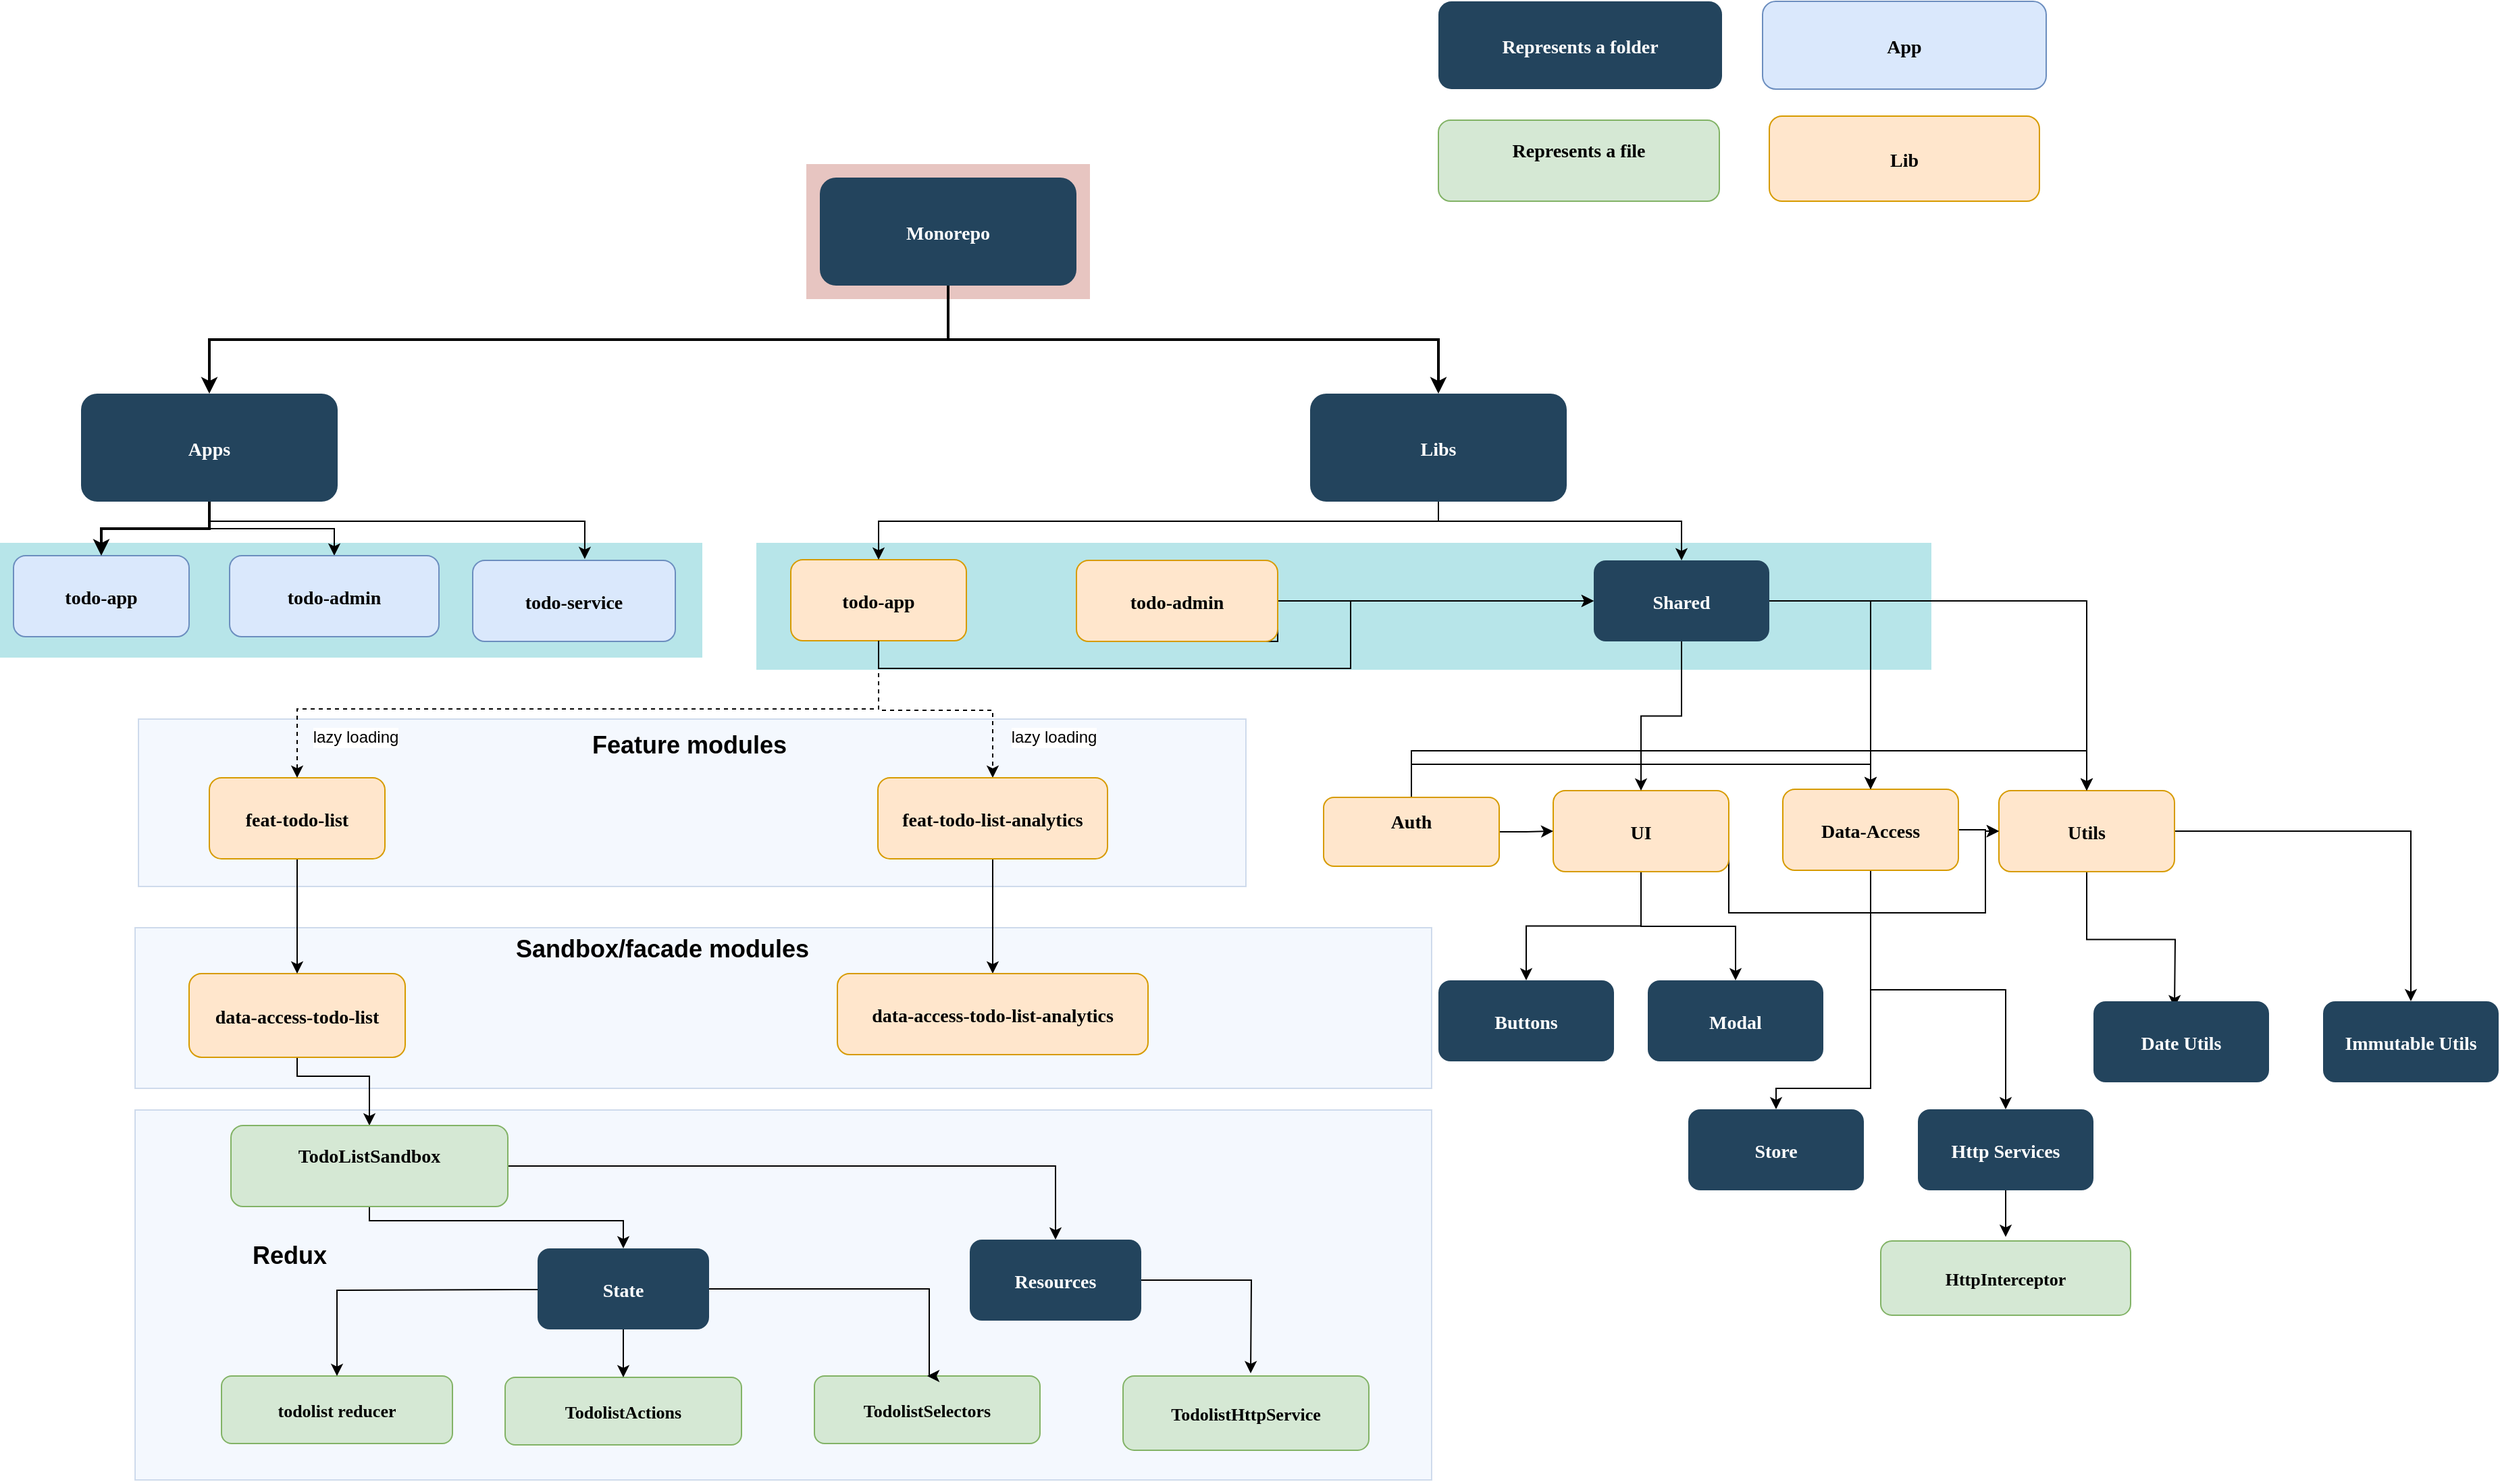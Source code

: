 <mxfile version="14.6.9" type="github"><diagram id="VSXpaO_Gq2AJkDNuC35T" name="Page-1"><mxGraphModel dx="1339" dy="699" grid="1" gridSize="10" guides="1" tooltips="1" connect="1" arrows="1" fold="1" page="1" pageScale="1" pageWidth="827" pageHeight="1169" math="0" shadow="0"><root><mxCell id="0"/><mxCell id="1" parent="0"/><mxCell id="qAJMWQBj4dT7IDiMrXKM-11" value="" style="fillColor=#dae8fc;strokeColor=#6c8ebf;opacity=30;" parent="1" vertex="1"><mxGeometry x="250" y="876" width="960" height="274" as="geometry"/></mxCell><mxCell id="qAJMWQBj4dT7IDiMrXKM-3" value="" style="fillColor=#dae8fc;strokeColor=#6c8ebf;opacity=30;" parent="1" vertex="1"><mxGeometry x="250" y="741" width="960" height="119" as="geometry"/></mxCell><mxCell id="HegT0-qxYCADw_OW-_SB-3" value="" style="fillColor=#dae8fc;strokeColor=#6c8ebf;opacity=30;" parent="1" vertex="1"><mxGeometry x="252.5" y="586.5" width="820" height="124" as="geometry"/></mxCell><mxCell id="HegT0-qxYCADw_OW-_SB-4" value="" style="fillColor=#AE4132;strokeColor=none;opacity=30;" parent="1" vertex="1"><mxGeometry x="747" y="175.5" width="210" height="100.0" as="geometry"/></mxCell><mxCell id="HegT0-qxYCADw_OW-_SB-5" value="" style="fillColor=#12AAB5;strokeColor=none;opacity=30;" parent="1" vertex="1"><mxGeometry x="710" y="456" width="870" height="94" as="geometry"/></mxCell><mxCell id="HegT0-qxYCADw_OW-_SB-6" value="" style="fillColor=#12AAB5;strokeColor=none;opacity=30;" parent="1" vertex="1"><mxGeometry x="150" y="456" width="520" height="85" as="geometry"/></mxCell><mxCell id="HegT0-qxYCADw_OW-_SB-7" value="Monorepo" style="rounded=1;fillColor=#23445D;gradientColor=none;strokeColor=none;fontColor=#FFFFFF;fontStyle=1;fontFamily=Tahoma;fontSize=14" parent="1" vertex="1"><mxGeometry x="757" y="185.5" width="190" height="80" as="geometry"/></mxCell><mxCell id="HegT0-qxYCADw_OW-_SB-8" style="edgeStyle=orthogonalEdgeStyle;rounded=0;orthogonalLoop=1;jettySize=auto;html=1;entryX=0.5;entryY=0;entryDx=0;entryDy=0;" parent="1" source="HegT0-qxYCADw_OW-_SB-9" target="HegT0-qxYCADw_OW-_SB-48" edge="1"><mxGeometry relative="1" as="geometry"><Array as="points"><mxPoint x="1215" y="440"/><mxPoint x="1395" y="440"/></Array></mxGeometry></mxCell><mxCell id="HegT0-qxYCADw_OW-_SB-9" value="Libs" style="rounded=1;fillColor=#23445D;gradientColor=none;strokeColor=none;fontColor=#FFFFFF;fontStyle=1;fontFamily=Tahoma;fontSize=14" parent="1" vertex="1"><mxGeometry x="1120" y="345.5" width="190" height="80" as="geometry"/></mxCell><mxCell id="HegT0-qxYCADw_OW-_SB-10" style="edgeStyle=orthogonalEdgeStyle;rounded=0;orthogonalLoop=1;jettySize=auto;html=1;entryX=0.5;entryY=0;entryDx=0;entryDy=0;" parent="1" source="HegT0-qxYCADw_OW-_SB-12" target="HegT0-qxYCADw_OW-_SB-34" edge="1"><mxGeometry relative="1" as="geometry"/></mxCell><mxCell id="HegT0-qxYCADw_OW-_SB-11" style="edgeStyle=orthogonalEdgeStyle;rounded=0;orthogonalLoop=1;jettySize=auto;html=1;entryX=0.553;entryY=-0.017;entryDx=0;entryDy=0;entryPerimeter=0;" parent="1" source="HegT0-qxYCADw_OW-_SB-12" target="HegT0-qxYCADw_OW-_SB-33" edge="1"><mxGeometry relative="1" as="geometry"><Array as="points"><mxPoint x="305" y="440"/><mxPoint x="583" y="440"/></Array></mxGeometry></mxCell><mxCell id="HegT0-qxYCADw_OW-_SB-12" value="Apps" style="rounded=1;fillColor=#23445D;gradientColor=none;strokeColor=none;fontColor=#FFFFFF;fontStyle=1;fontFamily=Tahoma;fontSize=14" parent="1" vertex="1"><mxGeometry x="210" y="345.5" width="190" height="80" as="geometry"/></mxCell><mxCell id="HegT0-qxYCADw_OW-_SB-15" value="todo-app" style="rounded=1;fillColor=#dae8fc;strokeColor=#6c8ebf;fontStyle=1;fontFamily=Tahoma;fontSize=14" parent="1" vertex="1"><mxGeometry x="160" y="465.5" width="130" height="60" as="geometry"/></mxCell><mxCell id="HegT0-qxYCADw_OW-_SB-17" style="edgeStyle=orthogonalEdgeStyle;rounded=0;orthogonalLoop=1;jettySize=auto;html=1;entryX=0.5;entryY=0;entryDx=0;entryDy=0;exitX=0.5;exitY=1;exitDx=0;exitDy=0;strokeColor=#000000;jumpStyle=arc;dashed=1;" parent="1" source="HegT0-qxYCADw_OW-_SB-20" target="HegT0-qxYCADw_OW-_SB-43" edge="1"><mxGeometry relative="1" as="geometry"><Array as="points"><mxPoint x="801" y="580"/><mxPoint x="885" y="580"/></Array></mxGeometry></mxCell><mxCell id="qAJMWQBj4dT7IDiMrXKM-9" value="lazy loading" style="text;html=1;resizable=0;points=[];align=center;verticalAlign=middle;labelBackgroundColor=#ffffff;" parent="HegT0-qxYCADw_OW-_SB-17" vertex="1" connectable="0"><mxGeometry x="0.027" relative="1" as="geometry"><mxPoint x="85" y="20" as="offset"/></mxGeometry></mxCell><mxCell id="HegT0-qxYCADw_OW-_SB-91" style="edgeStyle=orthogonalEdgeStyle;rounded=0;orthogonalLoop=1;jettySize=auto;html=1;exitX=0.5;exitY=1;exitDx=0;exitDy=0;entryX=0;entryY=0.5;entryDx=0;entryDy=0;" parent="1" source="HegT0-qxYCADw_OW-_SB-20" target="HegT0-qxYCADw_OW-_SB-48" edge="1"><mxGeometry relative="1" as="geometry"><Array as="points"><mxPoint x="801" y="549"/><mxPoint x="1150" y="549"/><mxPoint x="1150" y="499"/></Array></mxGeometry></mxCell><mxCell id="HegT0-qxYCADw_OW-_SB-20" value="todo-app" style="rounded=1;fillColor=#ffe6cc;strokeColor=#d79b00;fontStyle=1;fontFamily=Tahoma;fontSize=14" parent="1" vertex="1"><mxGeometry x="735.5" y="468.5" width="130" height="60" as="geometry"/></mxCell><mxCell id="HegT0-qxYCADw_OW-_SB-21" style="edgeStyle=orthogonalEdgeStyle;rounded=0;orthogonalLoop=1;jettySize=auto;html=1;exitX=0.5;exitY=1;exitDx=0;exitDy=0;entryX=0.5;entryY=0;entryDx=0;entryDy=0;" parent="1" source="HegT0-qxYCADw_OW-_SB-22" target="HegT0-qxYCADw_OW-_SB-62" edge="1"><mxGeometry relative="1" as="geometry"><Array as="points"><mxPoint x="370" y="851"/><mxPoint x="424" y="851"/></Array></mxGeometry></mxCell><mxCell id="HegT0-qxYCADw_OW-_SB-22" value="data-access-todo-list" style="rounded=1;fillColor=#ffe6cc;strokeColor=#d79b00;fontStyle=1;fontFamily=Tahoma;fontSize=14" parent="1" vertex="1"><mxGeometry x="290" y="775" width="160" height="62" as="geometry"/></mxCell><mxCell id="HegT0-qxYCADw_OW-_SB-23" style="edgeStyle=orthogonalEdgeStyle;rounded=0;orthogonalLoop=1;jettySize=auto;html=1;" parent="1" source="HegT0-qxYCADw_OW-_SB-24" edge="1"><mxGeometry relative="1" as="geometry"><mxPoint x="1760" y="800" as="targetPoint"/></mxGeometry></mxCell><mxCell id="HegT0-qxYCADw_OW-_SB-88" style="edgeStyle=orthogonalEdgeStyle;rounded=0;orthogonalLoop=1;jettySize=auto;html=1;entryX=0.5;entryY=0;entryDx=0;entryDy=0;" parent="1" source="HegT0-qxYCADw_OW-_SB-24" target="HegT0-qxYCADw_OW-_SB-87" edge="1"><mxGeometry relative="1" as="geometry"/></mxCell><mxCell id="HegT0-qxYCADw_OW-_SB-24" value="Utils" style="rounded=1;fillColor=#ffe6cc;strokeColor=#d79b00;fontStyle=1;fontFamily=Tahoma;fontSize=14" parent="1" vertex="1"><mxGeometry x="1630" y="639.5" width="130" height="60" as="geometry"/></mxCell><mxCell id="HegT0-qxYCADw_OW-_SB-25" style="edgeStyle=orthogonalEdgeStyle;rounded=0;orthogonalLoop=1;jettySize=auto;html=1;exitX=1;exitY=0.5;exitDx=0;exitDy=0;entryX=0;entryY=0.5;entryDx=0;entryDy=0;" parent="1" source="HegT0-qxYCADw_OW-_SB-28" target="HegT0-qxYCADw_OW-_SB-24" edge="1"><mxGeometry relative="1" as="geometry"><Array as="points"><mxPoint x="1430" y="730"/><mxPoint x="1620" y="730"/><mxPoint x="1620" y="670"/></Array></mxGeometry></mxCell><mxCell id="HegT0-qxYCADw_OW-_SB-26" style="edgeStyle=orthogonalEdgeStyle;rounded=0;orthogonalLoop=1;jettySize=auto;html=1;exitX=0.5;exitY=1;exitDx=0;exitDy=0;entryX=0.5;entryY=0;entryDx=0;entryDy=0;" parent="1" source="HegT0-qxYCADw_OW-_SB-28" target="HegT0-qxYCADw_OW-_SB-50" edge="1"><mxGeometry relative="1" as="geometry"/></mxCell><mxCell id="HegT0-qxYCADw_OW-_SB-27" style="edgeStyle=orthogonalEdgeStyle;rounded=0;orthogonalLoop=1;jettySize=auto;html=1;entryX=0.5;entryY=0;entryDx=0;entryDy=0;" parent="1" source="HegT0-qxYCADw_OW-_SB-28" target="HegT0-qxYCADw_OW-_SB-51" edge="1"><mxGeometry relative="1" as="geometry"><Array as="points"><mxPoint x="1365" y="740"/><mxPoint x="1435" y="740"/></Array></mxGeometry></mxCell><mxCell id="HegT0-qxYCADw_OW-_SB-28" value="UI" style="rounded=1;fillColor=#ffe6cc;strokeColor=#d79b00;fontStyle=1;fontFamily=Tahoma;fontSize=14" parent="1" vertex="1"><mxGeometry x="1300" y="639.5" width="130" height="60" as="geometry"/></mxCell><mxCell id="HegT0-qxYCADw_OW-_SB-29" value="" style="edgeStyle=elbowEdgeStyle;elbow=vertical;strokeWidth=2;rounded=0" parent="1" source="HegT0-qxYCADw_OW-_SB-7" target="HegT0-qxYCADw_OW-_SB-9" edge="1"><mxGeometry x="347" y="225.5" width="100" height="100" as="geometry"><mxPoint x="862.0" y="275.5" as="sourcePoint"/><mxPoint x="1467.0" y="345.5" as="targetPoint"/></mxGeometry></mxCell><mxCell id="HegT0-qxYCADw_OW-_SB-30" value="" style="edgeStyle=elbowEdgeStyle;elbow=vertical;strokeWidth=2;rounded=0" parent="1" source="HegT0-qxYCADw_OW-_SB-7" target="HegT0-qxYCADw_OW-_SB-12" edge="1"><mxGeometry x="-23" y="135.5" width="100" height="100" as="geometry"><mxPoint x="-23" y="235.5" as="sourcePoint"/><mxPoint x="77" y="135.5" as="targetPoint"/></mxGeometry></mxCell><mxCell id="HegT0-qxYCADw_OW-_SB-31" value="" style="edgeStyle=elbowEdgeStyle;elbow=vertical;strokeWidth=2;rounded=0" parent="1" source="HegT0-qxYCADw_OW-_SB-12" target="HegT0-qxYCADw_OW-_SB-15" edge="1"><mxGeometry x="80" y="145.5" width="100" height="100" as="geometry"><mxPoint x="80" y="245.5" as="sourcePoint"/><mxPoint x="180" y="145.5" as="targetPoint"/></mxGeometry></mxCell><mxCell id="HegT0-qxYCADw_OW-_SB-32" value="" style="edgeStyle=elbowEdgeStyle;elbow=vertical;strokeWidth=1;rounded=0" parent="1" source="HegT0-qxYCADw_OW-_SB-9" target="HegT0-qxYCADw_OW-_SB-20" edge="1"><mxGeometry x="535" y="145.5" width="100" height="100" as="geometry"><mxPoint x="535" y="245.5" as="sourcePoint"/><mxPoint x="635" y="145.5" as="targetPoint"/><Array as="points"><mxPoint x="1010" y="440"/></Array></mxGeometry></mxCell><mxCell id="HegT0-qxYCADw_OW-_SB-33" value="todo-service" style="rounded=1;fillColor=#dae8fc;strokeColor=#6c8ebf;fontStyle=1;fontFamily=Tahoma;fontSize=14" parent="1" vertex="1"><mxGeometry x="500" y="469" width="150" height="60" as="geometry"/></mxCell><mxCell id="HegT0-qxYCADw_OW-_SB-34" value="todo-admin" style="rounded=1;fillColor=#dae8fc;strokeColor=#6c8ebf;fontStyle=1;fontFamily=Tahoma;fontSize=14" parent="1" vertex="1"><mxGeometry x="320" y="465.5" width="155" height="60" as="geometry"/></mxCell><mxCell id="HegT0-qxYCADw_OW-_SB-92" style="edgeStyle=orthogonalEdgeStyle;rounded=0;orthogonalLoop=1;jettySize=auto;html=1;exitX=1;exitY=0.5;exitDx=0;exitDy=0;entryX=0;entryY=0.5;entryDx=0;entryDy=0;" parent="1" source="HegT0-qxYCADw_OW-_SB-38" target="HegT0-qxYCADw_OW-_SB-48" edge="1"><mxGeometry relative="1" as="geometry"><Array as="points"><mxPoint x="1096" y="529"/><mxPoint x="1026" y="529"/><mxPoint x="1026" y="499"/></Array></mxGeometry></mxCell><mxCell id="HegT0-qxYCADw_OW-_SB-38" value="todo-admin" style="rounded=1;fillColor=#ffe6cc;strokeColor=#d79b00;fontStyle=1;fontFamily=Tahoma;fontSize=14" parent="1" vertex="1"><mxGeometry x="947" y="469" width="149" height="60" as="geometry"/></mxCell><mxCell id="HegT0-qxYCADw_OW-_SB-39" style="edgeStyle=orthogonalEdgeStyle;rounded=0;orthogonalLoop=1;jettySize=auto;html=1;entryX=0;entryY=0.5;entryDx=0;entryDy=0;" parent="1" source="HegT0-qxYCADw_OW-_SB-42" target="HegT0-qxYCADw_OW-_SB-24" edge="1"><mxGeometry relative="1" as="geometry"/></mxCell><mxCell id="HegT0-qxYCADw_OW-_SB-40" style="edgeStyle=orthogonalEdgeStyle;rounded=0;orthogonalLoop=1;jettySize=auto;html=1;entryX=0.5;entryY=0;entryDx=0;entryDy=0;" parent="1" source="HegT0-qxYCADw_OW-_SB-42" target="HegT0-qxYCADw_OW-_SB-57" edge="1"><mxGeometry relative="1" as="geometry"/></mxCell><mxCell id="HegT0-qxYCADw_OW-_SB-41" style="edgeStyle=orthogonalEdgeStyle;rounded=0;orthogonalLoop=1;jettySize=auto;html=1;entryX=0.5;entryY=0;entryDx=0;entryDy=0;" parent="1" source="HegT0-qxYCADw_OW-_SB-42" target="HegT0-qxYCADw_OW-_SB-58" edge="1"><mxGeometry relative="1" as="geometry"><Array as="points"><mxPoint x="1535" y="860"/><mxPoint x="1465" y="860"/></Array></mxGeometry></mxCell><mxCell id="HegT0-qxYCADw_OW-_SB-42" value="Data-Access" style="rounded=1;fillColor=#ffe6cc;strokeColor=#d79b00;fontStyle=1;fontFamily=Tahoma;fontSize=14" parent="1" vertex="1"><mxGeometry x="1470" y="638.5" width="130" height="60" as="geometry"/></mxCell><mxCell id="qAJMWQBj4dT7IDiMrXKM-7" style="edgeStyle=orthogonalEdgeStyle;rounded=0;orthogonalLoop=1;jettySize=auto;html=1;exitX=0.5;exitY=1;exitDx=0;exitDy=0;entryX=0.5;entryY=0;entryDx=0;entryDy=0;" parent="1" source="HegT0-qxYCADw_OW-_SB-43" target="qAJMWQBj4dT7IDiMrXKM-6" edge="1"><mxGeometry relative="1" as="geometry"/></mxCell><mxCell id="HegT0-qxYCADw_OW-_SB-43" value="feat-todo-list-analytics" style="rounded=1;fillColor=#ffe6cc;strokeColor=#d79b00;fontStyle=1;fontFamily=Tahoma;fontSize=14" parent="1" vertex="1"><mxGeometry x="800" y="630" width="170" height="60" as="geometry"/></mxCell><mxCell id="HegT0-qxYCADw_OW-_SB-45" style="edgeStyle=orthogonalEdgeStyle;rounded=0;orthogonalLoop=1;jettySize=auto;html=1;" parent="1" source="HegT0-qxYCADw_OW-_SB-48" target="HegT0-qxYCADw_OW-_SB-28" edge="1"><mxGeometry relative="1" as="geometry"/></mxCell><mxCell id="HegT0-qxYCADw_OW-_SB-46" style="edgeStyle=orthogonalEdgeStyle;rounded=0;orthogonalLoop=1;jettySize=auto;html=1;entryX=0.5;entryY=0;entryDx=0;entryDy=0;" parent="1" source="HegT0-qxYCADw_OW-_SB-48" target="HegT0-qxYCADw_OW-_SB-42" edge="1"><mxGeometry relative="1" as="geometry"/></mxCell><mxCell id="HegT0-qxYCADw_OW-_SB-47" style="edgeStyle=orthogonalEdgeStyle;rounded=0;orthogonalLoop=1;jettySize=auto;html=1;entryX=0.5;entryY=0;entryDx=0;entryDy=0;" parent="1" source="HegT0-qxYCADw_OW-_SB-48" target="HegT0-qxYCADw_OW-_SB-24" edge="1"><mxGeometry relative="1" as="geometry"/></mxCell><mxCell id="HegT0-qxYCADw_OW-_SB-48" value="Shared" style="rounded=1;fillColor=#23445D;gradientColor=none;strokeColor=none;fontColor=#FFFFFF;fontStyle=1;fontFamily=Tahoma;fontSize=14" parent="1" vertex="1"><mxGeometry x="1330" y="469" width="130" height="60" as="geometry"/></mxCell><mxCell id="HegT0-qxYCADw_OW-_SB-50" value="Buttons" style="rounded=1;fillColor=#23445D;gradientColor=none;strokeColor=none;fontColor=#FFFFFF;fontStyle=1;fontFamily=Tahoma;fontSize=14" parent="1" vertex="1"><mxGeometry x="1215" y="780" width="130" height="60" as="geometry"/></mxCell><mxCell id="HegT0-qxYCADw_OW-_SB-51" value="Modal" style="rounded=1;fillColor=#23445D;gradientColor=none;strokeColor=none;fontColor=#FFFFFF;fontStyle=1;fontFamily=Tahoma;fontSize=14" parent="1" vertex="1"><mxGeometry x="1370" y="780" width="130" height="60" as="geometry"/></mxCell><mxCell id="HegT0-qxYCADw_OW-_SB-52" style="edgeStyle=orthogonalEdgeStyle;rounded=0;orthogonalLoop=1;jettySize=auto;html=1;entryX=0;entryY=0.5;entryDx=0;entryDy=0;" parent="1" source="HegT0-qxYCADw_OW-_SB-55" target="HegT0-qxYCADw_OW-_SB-28" edge="1"><mxGeometry relative="1" as="geometry"/></mxCell><mxCell id="HegT0-qxYCADw_OW-_SB-53" style="edgeStyle=orthogonalEdgeStyle;rounded=0;orthogonalLoop=1;jettySize=auto;html=1;entryX=0.5;entryY=0;entryDx=0;entryDy=0;" parent="1" source="HegT0-qxYCADw_OW-_SB-55" target="HegT0-qxYCADw_OW-_SB-42" edge="1"><mxGeometry relative="1" as="geometry"><Array as="points"><mxPoint x="1195" y="620"/><mxPoint x="1535" y="620"/></Array></mxGeometry></mxCell><mxCell id="HegT0-qxYCADw_OW-_SB-54" style="edgeStyle=orthogonalEdgeStyle;rounded=0;orthogonalLoop=1;jettySize=auto;html=1;entryX=0.5;entryY=0;entryDx=0;entryDy=0;" parent="1" source="HegT0-qxYCADw_OW-_SB-55" target="HegT0-qxYCADw_OW-_SB-24" edge="1"><mxGeometry relative="1" as="geometry"><Array as="points"><mxPoint x="1195" y="610"/><mxPoint x="1695" y="610"/></Array></mxGeometry></mxCell><mxCell id="HegT0-qxYCADw_OW-_SB-55" value="Auth&#10;" style="rounded=1;fillColor=#ffe6cc;strokeColor=#d79b00;fontStyle=1;fontFamily=Tahoma;fontSize=14" parent="1" vertex="1"><mxGeometry x="1130" y="644.5" width="130" height="51" as="geometry"/></mxCell><mxCell id="HegT0-qxYCADw_OW-_SB-56" style="edgeStyle=orthogonalEdgeStyle;rounded=0;orthogonalLoop=1;jettySize=auto;html=1;fontSize=17;" parent="1" source="HegT0-qxYCADw_OW-_SB-57" edge="1"><mxGeometry relative="1" as="geometry"><mxPoint x="1635" y="970" as="targetPoint"/></mxGeometry></mxCell><mxCell id="HegT0-qxYCADw_OW-_SB-57" value="Http Services" style="rounded=1;fillColor=#23445D;gradientColor=none;strokeColor=none;fontColor=#FFFFFF;fontStyle=1;fontFamily=Tahoma;fontSize=14" parent="1" vertex="1"><mxGeometry x="1570" y="875.5" width="130" height="60" as="geometry"/></mxCell><mxCell id="HegT0-qxYCADw_OW-_SB-58" value="Store" style="rounded=1;fillColor=#23445D;gradientColor=none;strokeColor=none;fontColor=#FFFFFF;fontStyle=1;fontFamily=Tahoma;fontSize=14" parent="1" vertex="1"><mxGeometry x="1400" y="875.5" width="130" height="60" as="geometry"/></mxCell><mxCell id="HegT0-qxYCADw_OW-_SB-59" value="Date Utils" style="rounded=1;fillColor=#23445D;gradientColor=none;strokeColor=none;fontColor=#FFFFFF;fontStyle=1;fontFamily=Tahoma;fontSize=14" parent="1" vertex="1"><mxGeometry x="1700" y="795.5" width="130" height="60" as="geometry"/></mxCell><mxCell id="HegT0-qxYCADw_OW-_SB-60" style="edgeStyle=orthogonalEdgeStyle;rounded=0;orthogonalLoop=1;jettySize=auto;html=1;exitX=0.5;exitY=1;exitDx=0;exitDy=0;fontSize=13;entryX=0.5;entryY=0;entryDx=0;entryDy=0;" parent="1" source="HegT0-qxYCADw_OW-_SB-62" target="HegT0-qxYCADw_OW-_SB-74" edge="1"><mxGeometry relative="1" as="geometry"><mxPoint x="619" y="978" as="targetPoint"/><Array as="points"><mxPoint x="425" y="958"/><mxPoint x="613" y="958"/></Array></mxGeometry></mxCell><mxCell id="HegT0-qxYCADw_OW-_SB-61" style="edgeStyle=orthogonalEdgeStyle;rounded=0;orthogonalLoop=1;jettySize=auto;html=1;entryX=0.5;entryY=0;entryDx=0;entryDy=0;fontSize=13;" parent="1" source="HegT0-qxYCADw_OW-_SB-62" target="HegT0-qxYCADw_OW-_SB-76" edge="1"><mxGeometry relative="1" as="geometry"/></mxCell><mxCell id="HegT0-qxYCADw_OW-_SB-62" value="TodoListSandbox&#10;" style="rounded=1;fillColor=#d5e8d4;strokeColor=#82b366;fontStyle=1;fontFamily=Tahoma;fontSize=14" parent="1" vertex="1"><mxGeometry x="321" y="887.5" width="205" height="60" as="geometry"/></mxCell><mxCell id="HegT0-qxYCADw_OW-_SB-63" value="todolist reducer" style="rounded=1;fillColor=#d5e8d4;strokeColor=#82b366;fontStyle=1;fontFamily=Tahoma;fontSize=13;" parent="1" vertex="1"><mxGeometry x="314" y="1073" width="171" height="50" as="geometry"/></mxCell><mxCell id="HegT0-qxYCADw_OW-_SB-64" value="TodolistActions" style="rounded=1;fillColor=#d5e8d4;strokeColor=#82b366;fontStyle=1;fontFamily=Tahoma;fontSize=13;" parent="1" vertex="1"><mxGeometry x="524" y="1074" width="175" height="50" as="geometry"/></mxCell><mxCell id="HegT0-qxYCADw_OW-_SB-65" value="TodolistSelectors" style="rounded=1;fillColor=#d5e8d4;strokeColor=#82b366;fontStyle=1;fontFamily=Tahoma;fontSize=13;" parent="1" vertex="1"><mxGeometry x="753" y="1073" width="167" height="50" as="geometry"/></mxCell><mxCell id="HegT0-qxYCADw_OW-_SB-66" value="TodolistHttpService" style="rounded=1;fillColor=#d5e8d4;strokeColor=#82b366;fontStyle=1;fontFamily=Tahoma;fontSize=13;" parent="1" vertex="1"><mxGeometry x="981.5" y="1073" width="182" height="55" as="geometry"/></mxCell><mxCell id="HegT0-qxYCADw_OW-_SB-67" value="&lt;font style=&quot;font-size: 18px&quot;&gt;Redux&lt;/font&gt;" style="text;strokeColor=none;fillColor=none;html=1;fontSize=24;fontStyle=1;verticalAlign=middle;align=center;" parent="1" vertex="1"><mxGeometry x="314" y="962" width="100" height="40" as="geometry"/></mxCell><mxCell id="HegT0-qxYCADw_OW-_SB-68" value="Represents a file&#10;" style="rounded=1;fillColor=#d5e8d4;strokeColor=#82b366;fontStyle=1;fontFamily=Tahoma;fontSize=14" parent="1" vertex="1"><mxGeometry x="1215" y="143" width="208" height="60" as="geometry"/></mxCell><mxCell id="HegT0-qxYCADw_OW-_SB-69" value="Represents a folder" style="rounded=1;fillColor=#23445D;gradientColor=none;strokeColor=none;fontColor=#FFFFFF;fontStyle=1;fontFamily=Tahoma;fontSize=14" parent="1" vertex="1"><mxGeometry x="1215" y="55" width="210" height="65" as="geometry"/></mxCell><mxCell id="HegT0-qxYCADw_OW-_SB-70" style="edgeStyle=orthogonalEdgeStyle;rounded=0;orthogonalLoop=1;jettySize=auto;html=1;entryX=0.5;entryY=0;entryDx=0;entryDy=0;fontSize=13;" parent="1" target="HegT0-qxYCADw_OW-_SB-63" edge="1"><mxGeometry relative="1" as="geometry"><mxPoint x="548" y="1009" as="sourcePoint"/></mxGeometry></mxCell><mxCell id="HegT0-qxYCADw_OW-_SB-71" style="edgeStyle=orthogonalEdgeStyle;rounded=0;orthogonalLoop=1;jettySize=auto;html=1;entryX=0.5;entryY=0;entryDx=0;entryDy=0;fontSize=13;" parent="1" source="HegT0-qxYCADw_OW-_SB-74" target="HegT0-qxYCADw_OW-_SB-64" edge="1"><mxGeometry relative="1" as="geometry"/></mxCell><mxCell id="HegT0-qxYCADw_OW-_SB-72" style="edgeStyle=orthogonalEdgeStyle;rounded=0;orthogonalLoop=1;jettySize=auto;html=1;entryX=0.5;entryY=0;entryDx=0;entryDy=0;fontSize=13;" parent="1" source="HegT0-qxYCADw_OW-_SB-74" target="HegT0-qxYCADw_OW-_SB-65" edge="1"><mxGeometry relative="1" as="geometry"><Array as="points"><mxPoint x="838" y="1009"/></Array></mxGeometry></mxCell><mxCell id="HegT0-qxYCADw_OW-_SB-74" value="State" style="rounded=1;fillColor=#23445D;gradientColor=none;strokeColor=none;fontColor=#FFFFFF;fontStyle=1;fontFamily=Tahoma;fontSize=14" parent="1" vertex="1"><mxGeometry x="548" y="978.5" width="127" height="60" as="geometry"/></mxCell><mxCell id="HegT0-qxYCADw_OW-_SB-75" style="edgeStyle=orthogonalEdgeStyle;rounded=0;orthogonalLoop=1;jettySize=auto;html=1;entryX=0.5;entryY=0;entryDx=0;entryDy=0;fontSize=13;" parent="1" source="HegT0-qxYCADw_OW-_SB-76" edge="1"><mxGeometry relative="1" as="geometry"><mxPoint x="1076" y="1071" as="targetPoint"/></mxGeometry></mxCell><mxCell id="HegT0-qxYCADw_OW-_SB-76" value="Resources" style="rounded=1;fillColor=#23445D;gradientColor=none;strokeColor=none;fontColor=#FFFFFF;fontStyle=1;fontFamily=Tahoma;fontSize=14" parent="1" vertex="1"><mxGeometry x="868" y="972" width="127" height="60" as="geometry"/></mxCell><mxCell id="qAJMWQBj4dT7IDiMrXKM-5" style="edgeStyle=orthogonalEdgeStyle;rounded=0;orthogonalLoop=1;jettySize=auto;html=1;exitX=0.5;exitY=1;exitDx=0;exitDy=0;entryX=0.5;entryY=0;entryDx=0;entryDy=0;" parent="1" source="HegT0-qxYCADw_OW-_SB-78" target="HegT0-qxYCADw_OW-_SB-22" edge="1"><mxGeometry relative="1" as="geometry"/></mxCell><mxCell id="HegT0-qxYCADw_OW-_SB-78" value="feat-todo-list" style="rounded=1;fillColor=#ffe6cc;strokeColor=#d79b00;fontStyle=1;fontFamily=Tahoma;fontSize=14" parent="1" vertex="1"><mxGeometry x="305" y="630" width="130" height="60" as="geometry"/></mxCell><mxCell id="HegT0-qxYCADw_OW-_SB-82" value="Lib" style="rounded=1;fillColor=#ffe6cc;strokeColor=#d79b00;fontStyle=1;fontFamily=Tahoma;fontSize=14" parent="1" vertex="1"><mxGeometry x="1460" y="140" width="200" height="63" as="geometry"/></mxCell><mxCell id="HegT0-qxYCADw_OW-_SB-83" value="App" style="rounded=1;fillColor=#dae8fc;strokeColor=#6c8ebf;fontStyle=1;fontFamily=Tahoma;fontSize=14" parent="1" vertex="1"><mxGeometry x="1455" y="55" width="210" height="65" as="geometry"/></mxCell><mxCell id="HegT0-qxYCADw_OW-_SB-86" value="HttpInterceptor" style="rounded=1;fillColor=#d5e8d4;strokeColor=#82b366;fontStyle=1;fontFamily=Tahoma;fontSize=13;" parent="1" vertex="1"><mxGeometry x="1542.5" y="973" width="185" height="55" as="geometry"/></mxCell><mxCell id="HegT0-qxYCADw_OW-_SB-87" value="Immutable Utils" style="rounded=1;fillColor=#23445D;gradientColor=none;strokeColor=none;fontColor=#FFFFFF;fontStyle=1;fontFamily=Tahoma;fontSize=14" parent="1" vertex="1"><mxGeometry x="1870" y="795.5" width="130" height="60" as="geometry"/></mxCell><mxCell id="HegT0-qxYCADw_OW-_SB-49" value="&lt;font style=&quot;font-size: 18px&quot;&gt;Sandbox/facade modules&lt;/font&gt;" style="text;html=1;fontSize=24;fontStyle=1;verticalAlign=middle;align=center;" parent="1" vertex="1"><mxGeometry x="590" y="735" width="100" height="40" as="geometry"/></mxCell><mxCell id="HegT0-qxYCADw_OW-_SB-84" value="&lt;font style=&quot;font-size: 18px&quot;&gt;Feature modules&lt;/font&gt;" style="text;strokeColor=none;fillColor=none;html=1;fontSize=24;fontStyle=1;verticalAlign=middle;align=center;" parent="1" vertex="1"><mxGeometry x="610" y="584" width="100" height="40" as="geometry"/></mxCell><mxCell id="qAJMWQBj4dT7IDiMrXKM-4" style="edgeStyle=orthogonalEdgeStyle;rounded=0;orthogonalLoop=1;jettySize=auto;html=1;exitX=0.5;exitY=1;exitDx=0;exitDy=0;entryX=0.5;entryY=0;entryDx=0;entryDy=0;jumpStyle=none;strokeColor=#000000;dashed=1;" parent="1" source="HegT0-qxYCADw_OW-_SB-20" target="HegT0-qxYCADw_OW-_SB-78" edge="1"><mxGeometry relative="1" as="geometry"><mxPoint x="801" y="529" as="sourcePoint"/><mxPoint x="670" y="669" as="targetPoint"/><Array as="points"><mxPoint x="801" y="579"/><mxPoint x="370" y="579"/></Array></mxGeometry></mxCell><mxCell id="qAJMWQBj4dT7IDiMrXKM-8" value="lazy loading" style="text;html=1;resizable=0;points=[];align=center;verticalAlign=middle;labelBackgroundColor=#ffffff;" parent="qAJMWQBj4dT7IDiMrXKM-4" vertex="1" connectable="0"><mxGeometry x="-0.632" y="-1" relative="1" as="geometry"><mxPoint x="-340" y="22" as="offset"/></mxGeometry></mxCell><mxCell id="qAJMWQBj4dT7IDiMrXKM-6" value="data-access-todo-list-analytics" style="rounded=1;fillColor=#ffe6cc;strokeColor=#d79b00;fontStyle=1;fontFamily=Tahoma;fontSize=14" parent="1" vertex="1"><mxGeometry x="770" y="775" width="230" height="60" as="geometry"/></mxCell></root></mxGraphModel></diagram></mxfile>